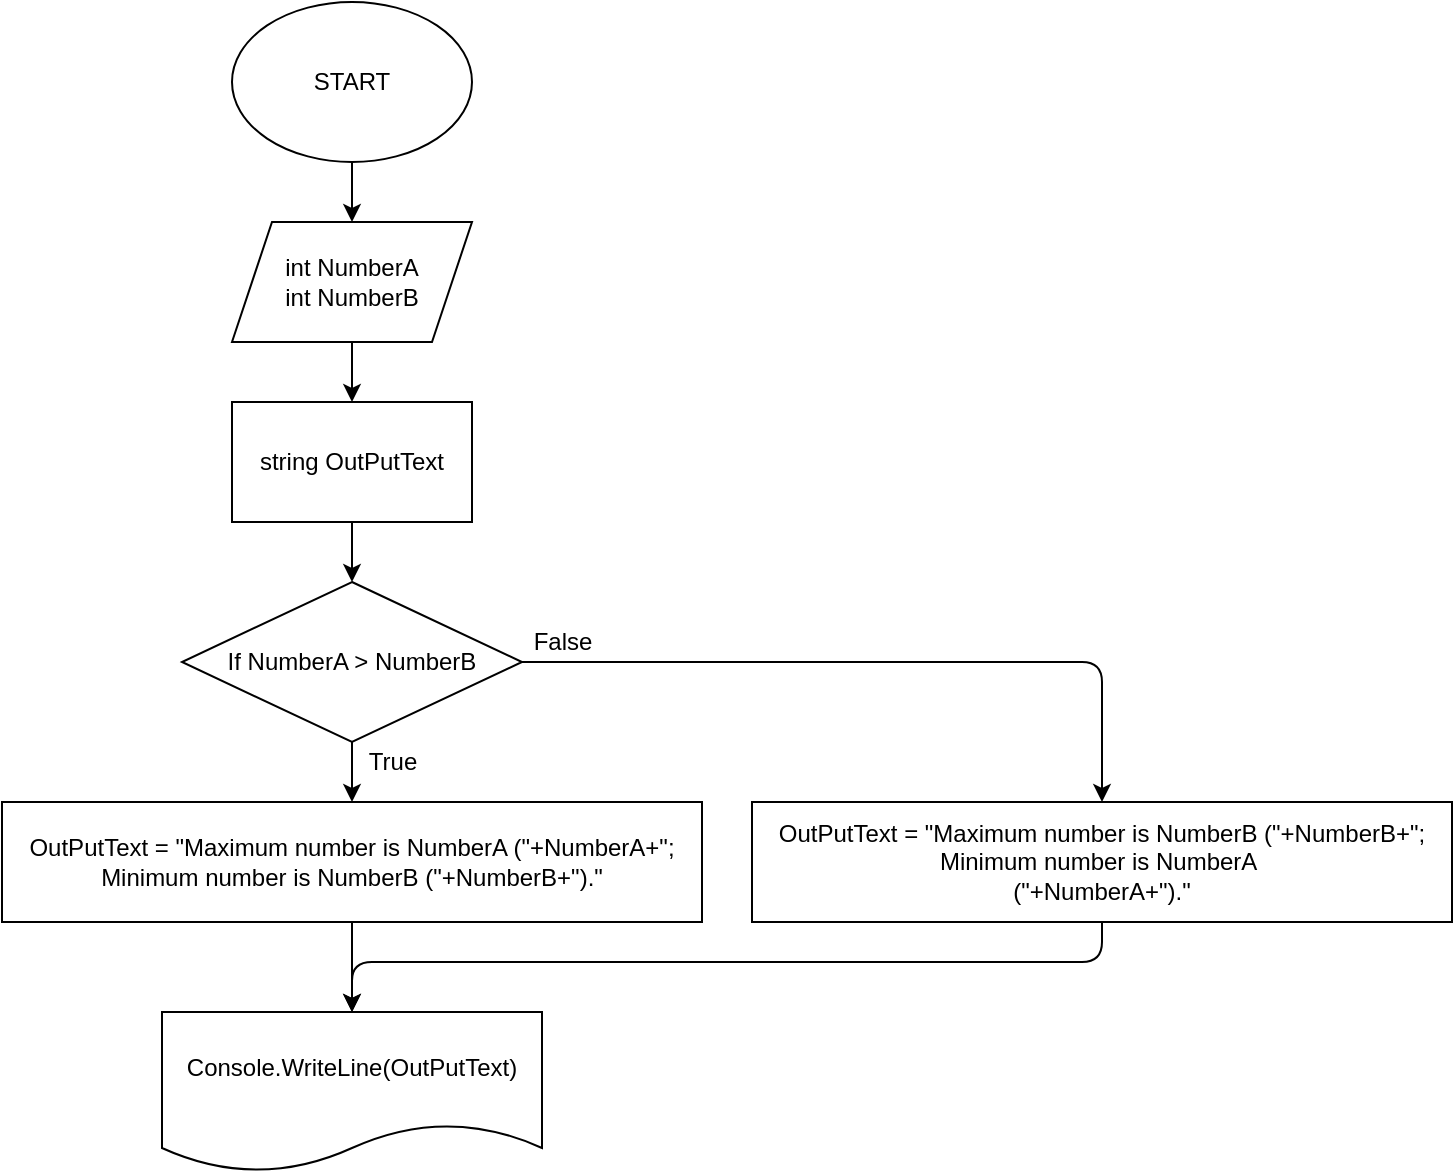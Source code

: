 <mxfile>
    <diagram id="fh1tK2_ZX0e70pUa-Dbb" name="Страница 1">
        <mxGraphModel dx="980" dy="380" grid="1" gridSize="10" guides="1" tooltips="1" connect="1" arrows="1" fold="1" page="1" pageScale="1" pageWidth="827" pageHeight="1169" math="0" shadow="0">
            <root>
                <mxCell id="0"/>
                <mxCell id="1" parent="0"/>
                <mxCell id="6" value="" style="edgeStyle=none;html=1;" edge="1" parent="1" source="2" target="5">
                    <mxGeometry relative="1" as="geometry"/>
                </mxCell>
                <mxCell id="2" value="START" style="ellipse;whiteSpace=wrap;html=1;" vertex="1" parent="1">
                    <mxGeometry x="320" y="40" width="120" height="80" as="geometry"/>
                </mxCell>
                <mxCell id="16" value="" style="edgeStyle=none;html=1;" edge="1" parent="1" source="5" target="15">
                    <mxGeometry relative="1" as="geometry"/>
                </mxCell>
                <mxCell id="5" value="int NumberA&lt;br&gt;int NumberB" style="shape=parallelogram;perimeter=parallelogramPerimeter;whiteSpace=wrap;html=1;fixedSize=1;" vertex="1" parent="1">
                    <mxGeometry x="320" y="150" width="120" height="60" as="geometry"/>
                </mxCell>
                <mxCell id="18" value="" style="edgeStyle=none;html=1;" edge="1" parent="1" source="15" target="17">
                    <mxGeometry relative="1" as="geometry"/>
                </mxCell>
                <mxCell id="15" value="string OutPutText" style="whiteSpace=wrap;html=1;" vertex="1" parent="1">
                    <mxGeometry x="320" y="240" width="120" height="60" as="geometry"/>
                </mxCell>
                <mxCell id="20" value="" style="edgeStyle=none;html=1;" edge="1" parent="1" source="17" target="19">
                    <mxGeometry relative="1" as="geometry"/>
                </mxCell>
                <mxCell id="23" style="edgeStyle=none;html=1;entryX=0.5;entryY=0;entryDx=0;entryDy=0;" edge="1" parent="1" source="17" target="22">
                    <mxGeometry relative="1" as="geometry">
                        <Array as="points">
                            <mxPoint x="755" y="370"/>
                        </Array>
                    </mxGeometry>
                </mxCell>
                <mxCell id="17" value="If NumberA &amp;gt; NumberB" style="rhombus;whiteSpace=wrap;html=1;" vertex="1" parent="1">
                    <mxGeometry x="295" y="330" width="170" height="80" as="geometry"/>
                </mxCell>
                <mxCell id="27" value="" style="edgeStyle=none;html=1;" edge="1" parent="1" source="19" target="26">
                    <mxGeometry relative="1" as="geometry"/>
                </mxCell>
                <mxCell id="19" value="&lt;span&gt;OutPutText = &quot;&lt;/span&gt;Maximum number is NumberA (&quot;+NumberA+&quot;; Minimum number is NumberB (&quot;+NumberB+&quot;).&quot;" style="whiteSpace=wrap;html=1;" vertex="1" parent="1">
                    <mxGeometry x="205" y="440" width="350" height="60" as="geometry"/>
                </mxCell>
                <mxCell id="21" value="True" style="text;html=1;align=center;verticalAlign=middle;resizable=0;points=[];autosize=1;strokeColor=none;fillColor=none;" vertex="1" parent="1">
                    <mxGeometry x="380" y="410" width="40" height="20" as="geometry"/>
                </mxCell>
                <mxCell id="29" style="edgeStyle=none;html=1;entryX=0.5;entryY=0;entryDx=0;entryDy=0;" edge="1" parent="1" source="22" target="26">
                    <mxGeometry relative="1" as="geometry">
                        <Array as="points">
                            <mxPoint x="755" y="520"/>
                            <mxPoint x="380" y="520"/>
                        </Array>
                    </mxGeometry>
                </mxCell>
                <mxCell id="22" value="&lt;span&gt;OutPutText = &quot;&lt;/span&gt;Maximum number is NumberB&amp;nbsp;(&quot;+NumberB+&quot;; Minimum number is NumberA&amp;nbsp;&lt;br&gt;(&quot;+NumberA+&quot;).&quot;" style="whiteSpace=wrap;html=1;" vertex="1" parent="1">
                    <mxGeometry x="580" y="440" width="350" height="60" as="geometry"/>
                </mxCell>
                <mxCell id="26" value="Console.WriteLine(OutPutText)" style="shape=document;whiteSpace=wrap;html=1;boundedLbl=1;" vertex="1" parent="1">
                    <mxGeometry x="285" y="545" width="190" height="80" as="geometry"/>
                </mxCell>
                <mxCell id="28" value="False" style="text;html=1;align=center;verticalAlign=middle;resizable=0;points=[];autosize=1;strokeColor=none;fillColor=none;" vertex="1" parent="1">
                    <mxGeometry x="465" y="350" width="40" height="20" as="geometry"/>
                </mxCell>
            </root>
        </mxGraphModel>
    </diagram>
</mxfile>
